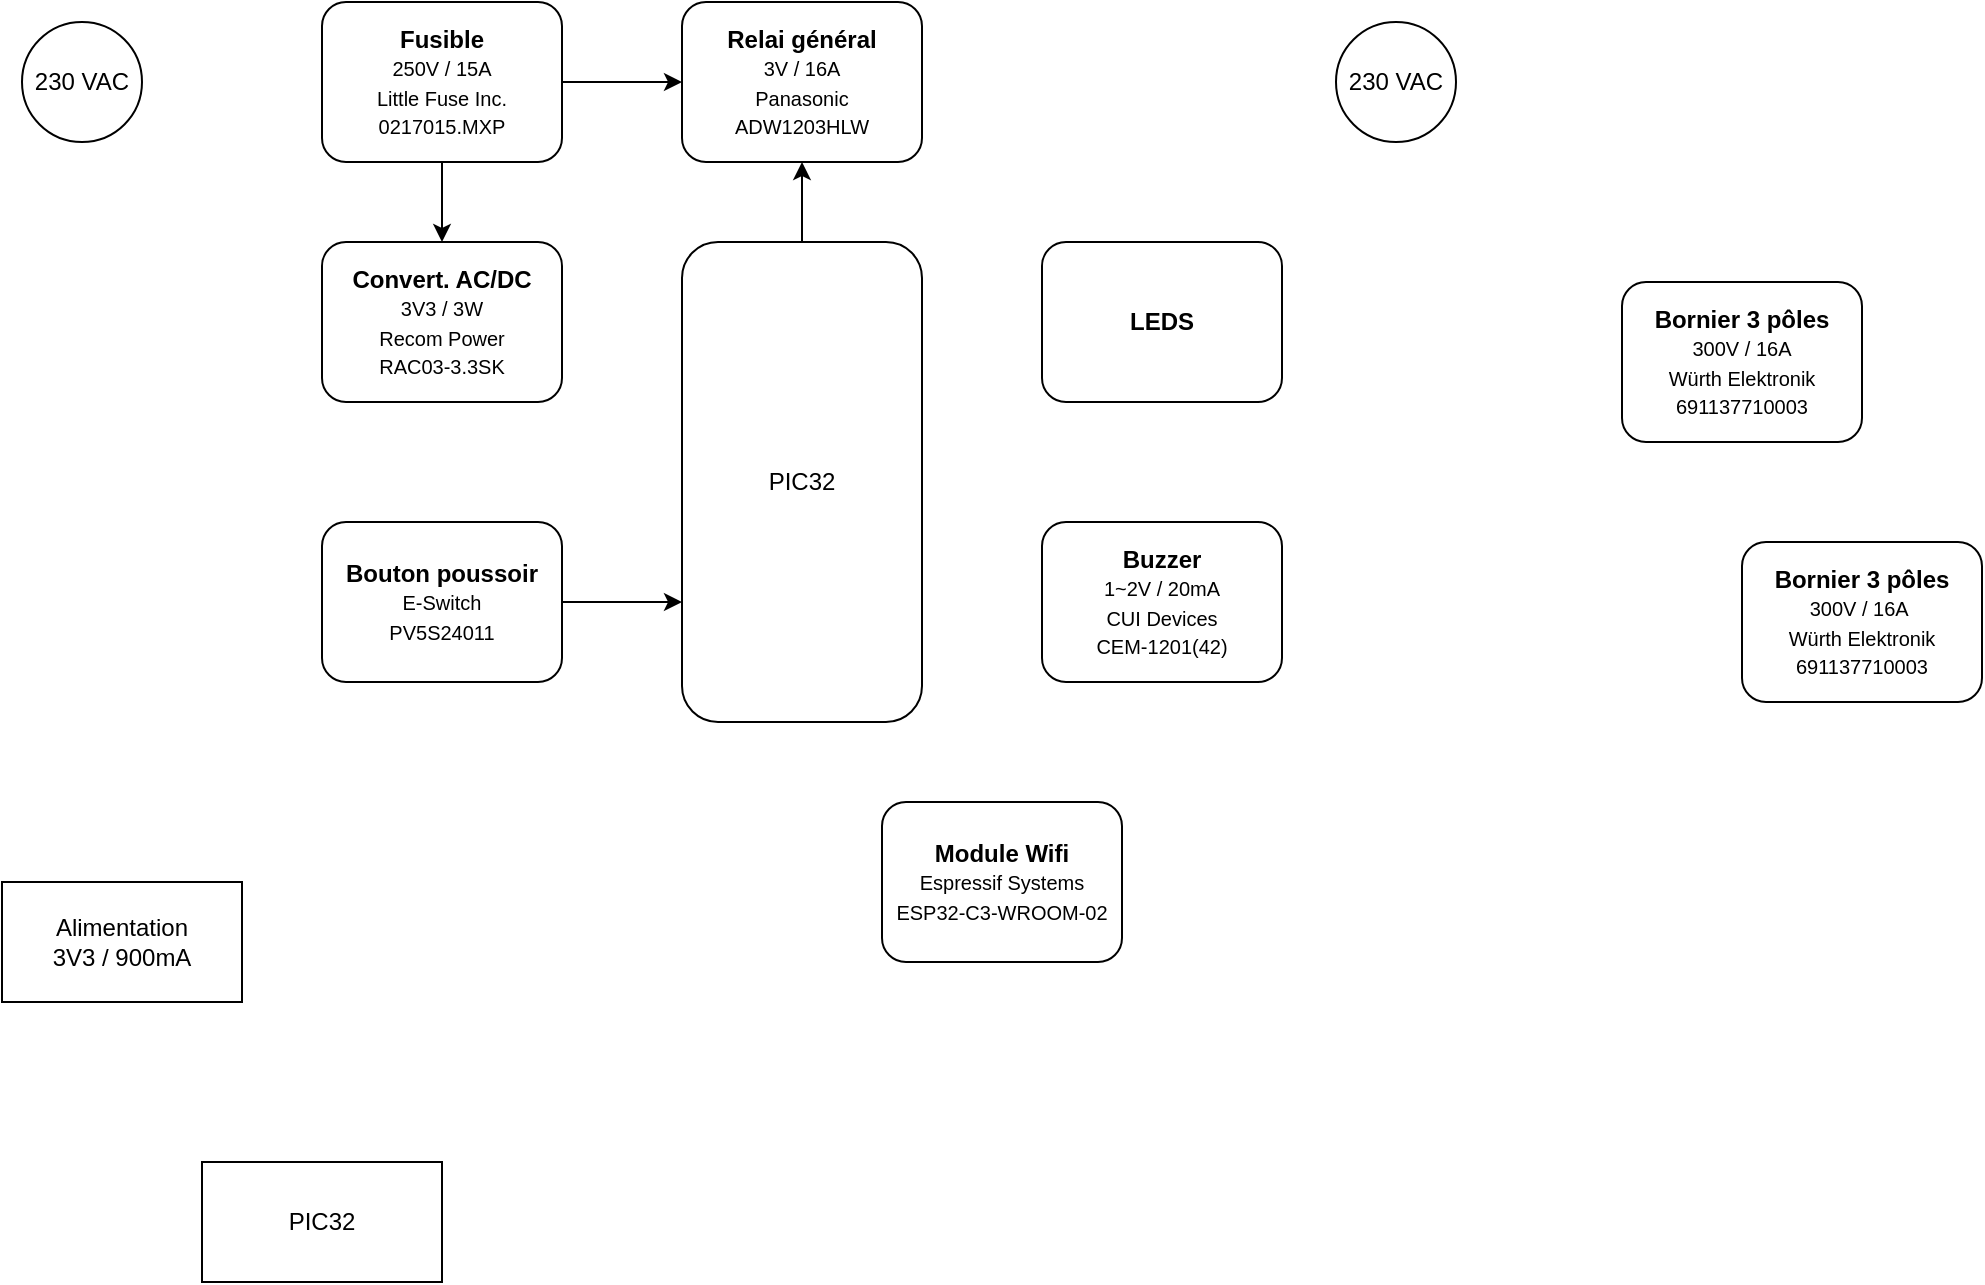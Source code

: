 <mxfile version="21.6.8" type="device">
  <diagram name="Page-1" id="dPQ49DUuNcnMO7IP9f-k">
    <mxGraphModel dx="1379" dy="764" grid="1" gridSize="10" guides="1" tooltips="1" connect="1" arrows="1" fold="1" page="1" pageScale="1" pageWidth="827" pageHeight="1169" math="0" shadow="0">
      <root>
        <mxCell id="0" />
        <mxCell id="1" parent="0" />
        <UserObject label="&lt;b&gt;Bornier 3 pôles&lt;/b&gt;&lt;br&gt;&lt;font style=&quot;font-size: 10px;&quot;&gt;300V / 16A&amp;nbsp;&lt;br&gt;Würth Elektronik&lt;br&gt;691137710003&lt;/font&gt;" link="https://www.digikey.ch/fr/products/detail/w%C3%BCrth-elektronik/691137710003/6644052" linkTarget="_blank" id="Gv8s1OccMqi0iUOAEmng-1">
          <mxCell style="rounded=1;whiteSpace=wrap;html=1;fillColor=#FFFFFF;" vertex="1" parent="1">
            <mxGeometry x="1030" y="310" width="120" height="80" as="geometry" />
          </mxCell>
        </UserObject>
        <UserObject label="&lt;b&gt;Bornier 3 pôles&lt;/b&gt;&lt;br&gt;&lt;font style=&quot;font-size: 10px;&quot;&gt;300V / 16A&lt;br&gt;Würth Elektronik&lt;br&gt;691137710003&lt;/font&gt;" link="https://www.digikey.ch/fr/products/detail/w%C3%BCrth-elektronik/691137710003/6644052" linkTarget="_blank" id="Gv8s1OccMqi0iUOAEmng-2">
          <mxCell style="rounded=1;whiteSpace=wrap;html=1;fillColor=#FFFFFF;" vertex="1" parent="1">
            <mxGeometry x="970" y="180" width="120" height="80" as="geometry" />
          </mxCell>
        </UserObject>
        <mxCell id="Gv8s1OccMqi0iUOAEmng-3" value="230 VAC" style="ellipse;whiteSpace=wrap;html=1;fillColor=#FFFFFF;" vertex="1" parent="1">
          <mxGeometry x="170" y="50" width="60" height="60" as="geometry" />
        </mxCell>
        <mxCell id="Gv8s1OccMqi0iUOAEmng-4" value="230 VAC" style="ellipse;whiteSpace=wrap;html=1;fillColor=#FFFFFF;" vertex="1" parent="1">
          <mxGeometry x="827" y="50" width="60" height="60" as="geometry" />
        </mxCell>
        <UserObject label="&lt;b&gt;Relai général&lt;/b&gt;&lt;br&gt;&lt;font style=&quot;font-size: 10px;&quot;&gt;3V / 16A&lt;br&gt;Panasonic&lt;br&gt;ADW1203HLW&lt;/font&gt;" link="https://www.digikey.ch/fr/products/detail/panasonic-electric-works/ADW1203HLW/6012614" linkTarget="_blank" id="Gv8s1OccMqi0iUOAEmng-5">
          <mxCell style="rounded=1;whiteSpace=wrap;html=1;gradientColor=none;fillColor=#FFFFFF;" vertex="1" parent="1">
            <mxGeometry x="500" y="40" width="120" height="80" as="geometry" />
          </mxCell>
        </UserObject>
        <mxCell id="Gv8s1OccMqi0iUOAEmng-22" value="" style="edgeStyle=orthogonalEdgeStyle;rounded=0;orthogonalLoop=1;jettySize=auto;html=1;" edge="1" parent="1" source="Gv8s1OccMqi0iUOAEmng-11" target="Gv8s1OccMqi0iUOAEmng-5">
          <mxGeometry relative="1" as="geometry" />
        </mxCell>
        <mxCell id="Gv8s1OccMqi0iUOAEmng-11" value="PIC32" style="rounded=1;whiteSpace=wrap;html=1;" vertex="1" parent="1">
          <mxGeometry x="500" y="160" width="120" height="240" as="geometry" />
        </mxCell>
        <UserObject label="&lt;b&gt;Convert. AC/DC&lt;br&gt;&lt;/b&gt;&lt;font style=&quot;font-size: 10px;&quot;&gt;3V3 / 3W&lt;br&gt;Recom Power&lt;br&gt;RAC03-3.3SK&lt;/font&gt;" link="https://www.digikey.ch/fr/products/detail/recom-power/RAC03-3-3SK/10131799" linkTarget="_blank" id="Gv8s1OccMqi0iUOAEmng-12">
          <mxCell style="rounded=1;whiteSpace=wrap;html=1;" vertex="1" parent="1">
            <mxGeometry x="320" y="160" width="120" height="80" as="geometry" />
          </mxCell>
        </UserObject>
        <UserObject label="&lt;b&gt;LEDS&lt;br&gt;&lt;/b&gt;" link="https://www.digikey.ch/fr/products/detail/cui-devices/CEM-1201-42/412410" linkTarget="_blank" id="Gv8s1OccMqi0iUOAEmng-13">
          <mxCell style="rounded=1;whiteSpace=wrap;html=1;" vertex="1" parent="1">
            <mxGeometry x="680" y="160" width="120" height="80" as="geometry" />
          </mxCell>
        </UserObject>
        <mxCell id="Gv8s1OccMqi0iUOAEmng-16" value="" style="edgeStyle=orthogonalEdgeStyle;rounded=0;orthogonalLoop=1;jettySize=auto;html=1;" edge="1" parent="1" source="Gv8s1OccMqi0iUOAEmng-14" target="Gv8s1OccMqi0iUOAEmng-5">
          <mxGeometry relative="1" as="geometry" />
        </mxCell>
        <mxCell id="Gv8s1OccMqi0iUOAEmng-17" value="" style="edgeStyle=orthogonalEdgeStyle;rounded=0;orthogonalLoop=1;jettySize=auto;html=1;" edge="1" parent="1" source="Gv8s1OccMqi0iUOAEmng-14" target="Gv8s1OccMqi0iUOAEmng-12">
          <mxGeometry relative="1" as="geometry" />
        </mxCell>
        <UserObject label="&lt;b&gt;Fusible&lt;br&gt;&lt;/b&gt;&lt;font style=&quot;font-size: 10px;&quot;&gt;250V / 15A&lt;br&gt;Little Fuse Inc.&lt;br&gt;0217015.MXP&lt;/font&gt;" link="https://www.digikey.ch/fr/products/detail/littelfuse-inc/0217015-MXP/777558" linkTarget="_blank" id="Gv8s1OccMqi0iUOAEmng-14">
          <mxCell style="rounded=1;whiteSpace=wrap;html=1;fillColor=#FFFFFF;" vertex="1" parent="1">
            <mxGeometry x="320" y="40" width="120" height="80" as="geometry" />
          </mxCell>
        </UserObject>
        <UserObject label="&lt;b&gt;Buzzer&lt;/b&gt;&lt;br&gt;&lt;font style=&quot;font-size: 10px;&quot;&gt;1~2V / 20mA&lt;br&gt;CUI Devices&lt;br&gt;CEM-1201(42)&lt;/font&gt;" link="https://www.digikey.ch/fr/products/detail/cui-devices/CEM-1201-42/412410" linkTarget="_blank" id="Gv8s1OccMqi0iUOAEmng-18">
          <mxCell style="rounded=1;whiteSpace=wrap;html=1;" vertex="1" parent="1">
            <mxGeometry x="680" y="300" width="120" height="80" as="geometry" />
          </mxCell>
        </UserObject>
        <mxCell id="Gv8s1OccMqi0iUOAEmng-21" style="edgeStyle=orthogonalEdgeStyle;rounded=0;orthogonalLoop=1;jettySize=auto;html=1;exitX=1;exitY=0.5;exitDx=0;exitDy=0;entryX=0;entryY=0.75;entryDx=0;entryDy=0;" edge="1" parent="1" source="Gv8s1OccMqi0iUOAEmng-19" target="Gv8s1OccMqi0iUOAEmng-11">
          <mxGeometry relative="1" as="geometry" />
        </mxCell>
        <UserObject label="&lt;b style=&quot;&quot;&gt;&lt;font style=&quot;font-size: 12px;&quot;&gt;Bouton poussoir&lt;/font&gt;&lt;/b&gt;&lt;font style=&quot;font-size: 10px;&quot;&gt;&lt;br&gt;E-Switch&lt;br&gt;PV5S24011&lt;/font&gt;" link="https://www.digikey.ch/fr/products/detail/e-switch/PV5S24011/4028816?s=N4IgTCBcDaIKIHECsBOALCgtAOQCIgF0BfIA" linkTarget="_blank" id="Gv8s1OccMqi0iUOAEmng-19">
          <mxCell style="rounded=1;whiteSpace=wrap;html=1;" vertex="1" parent="1">
            <mxGeometry x="320" y="300" width="120" height="80" as="geometry" />
          </mxCell>
        </UserObject>
        <UserObject label="&lt;font style=&quot;&quot;&gt;&lt;b&gt;Module Wifi&lt;br&gt;&lt;/b&gt;&lt;/font&gt;&lt;font style=&quot;font-size: 10px;&quot;&gt;Espressif Systems&lt;br&gt;ESP32-C3-WROOM-02&lt;/font&gt;" link="https://www.digikey.ch/fr/products/detail/espressif-systems/ESP32-C3-WROOM-02-N4/14553031" linkTarget="_blank" id="Gv8s1OccMqi0iUOAEmng-23">
          <mxCell style="rounded=1;whiteSpace=wrap;html=1;" vertex="1" parent="1">
            <mxGeometry x="600" y="440" width="120" height="80" as="geometry" />
          </mxCell>
        </UserObject>
        <mxCell id="Gv8s1OccMqi0iUOAEmng-25" value="Alimentation&lt;br&gt;3V3 / 900mA" style="rounded=0;whiteSpace=wrap;html=1;" vertex="1" parent="1">
          <mxGeometry x="160" y="480" width="120" height="60" as="geometry" />
        </mxCell>
        <mxCell id="Gv8s1OccMqi0iUOAEmng-26" value="PIC32" style="rounded=0;whiteSpace=wrap;html=1;" vertex="1" parent="1">
          <mxGeometry x="260" y="620" width="120" height="60" as="geometry" />
        </mxCell>
      </root>
    </mxGraphModel>
  </diagram>
</mxfile>

